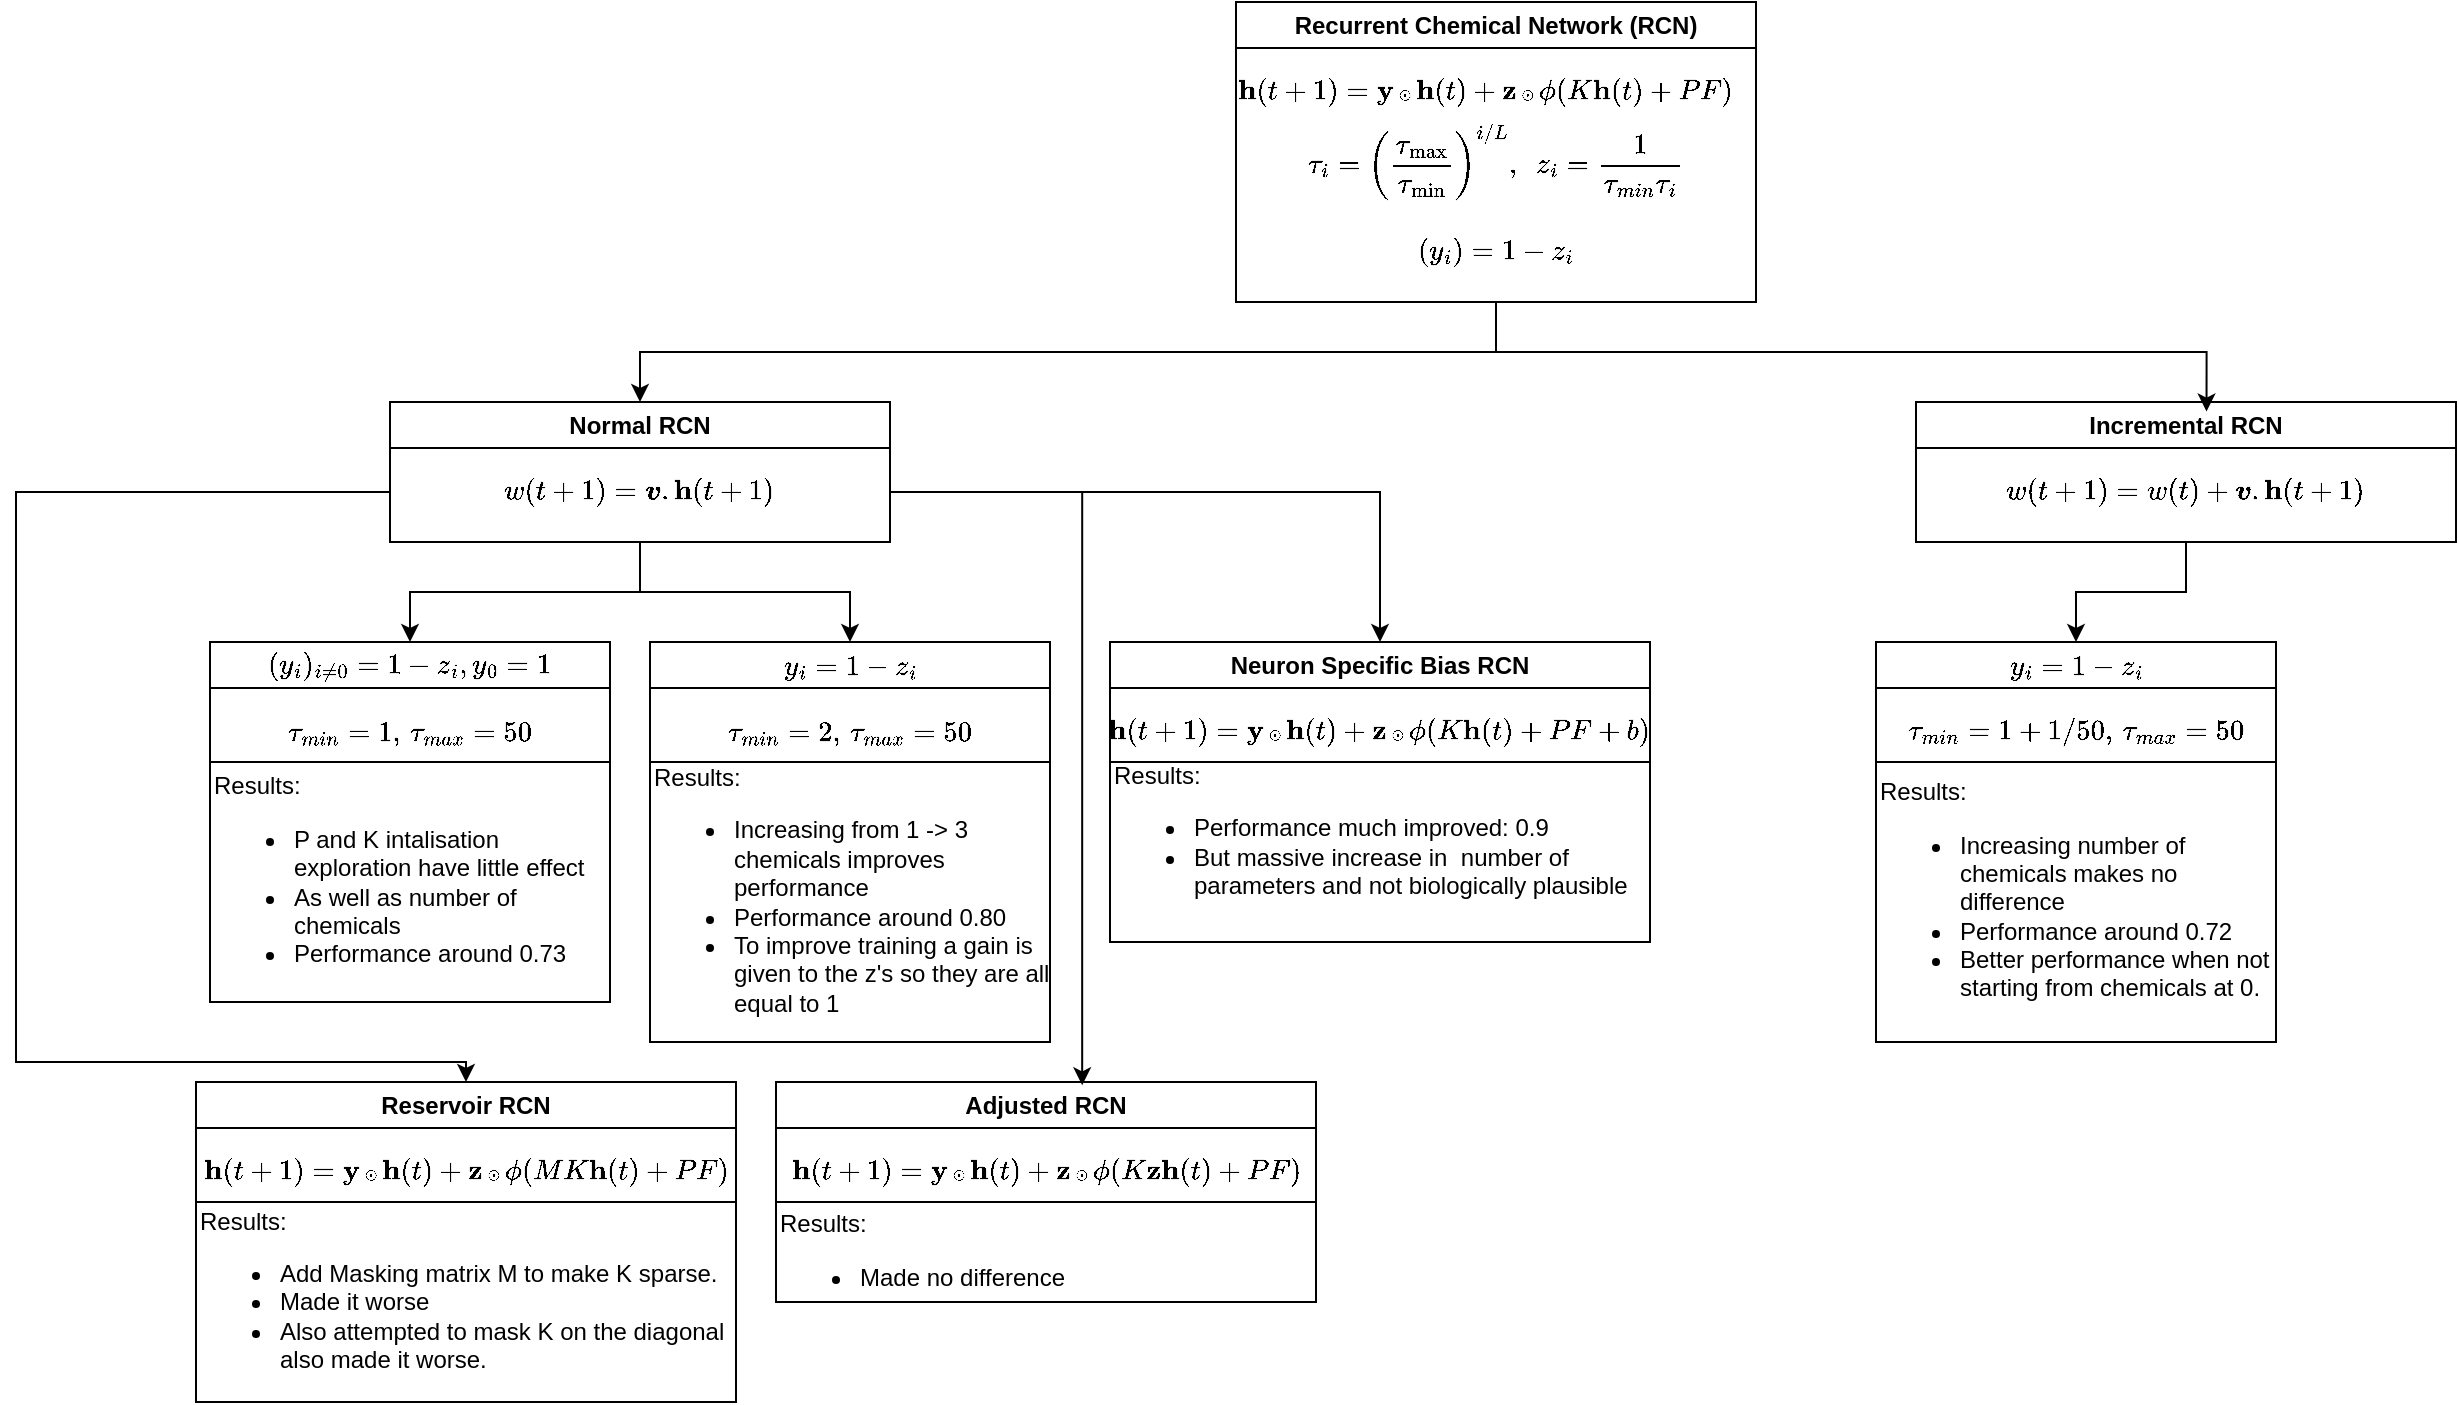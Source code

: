 <mxfile version="26.0.13">
  <diagram id="C5RBs43oDa-KdzZeNtuy" name="Page-1">
    <mxGraphModel dx="2796" dy="2087" grid="1" gridSize="10" guides="1" tooltips="1" connect="1" arrows="1" fold="1" page="1" pageScale="1" pageWidth="827" pageHeight="1169" math="1" shadow="0">
      <root>
        <mxCell id="WIyWlLk6GJQsqaUBKTNV-0" />
        <mxCell id="WIyWlLk6GJQsqaUBKTNV-1" parent="WIyWlLk6GJQsqaUBKTNV-0" />
        <mxCell id="ujOE6NxIJt3HFnxXJlrD-3" style="edgeStyle=orthogonalEdgeStyle;rounded=0;orthogonalLoop=1;jettySize=auto;html=1;exitX=0.5;exitY=1;exitDx=0;exitDy=0;entryX=0.5;entryY=0;entryDx=0;entryDy=0;" edge="1" parent="WIyWlLk6GJQsqaUBKTNV-1" source="ujOE6NxIJt3HFnxXJlrD-9" target="ujOE6NxIJt3HFnxXJlrD-5">
          <mxGeometry relative="1" as="geometry">
            <mxPoint x="340" y="180" as="sourcePoint" />
            <mxPoint x="220" y="240" as="targetPoint" />
          </mxGeometry>
        </mxCell>
        <mxCell id="ujOE6NxIJt3HFnxXJlrD-18" style="edgeStyle=orthogonalEdgeStyle;rounded=0;orthogonalLoop=1;jettySize=auto;html=1;exitX=0.5;exitY=1;exitDx=0;exitDy=0;" edge="1" parent="WIyWlLk6GJQsqaUBKTNV-1" source="ujOE6NxIJt3HFnxXJlrD-5" target="ujOE6NxIJt3HFnxXJlrD-15">
          <mxGeometry relative="1" as="geometry" />
        </mxCell>
        <mxCell id="ujOE6NxIJt3HFnxXJlrD-27" style="edgeStyle=orthogonalEdgeStyle;rounded=0;orthogonalLoop=1;jettySize=auto;html=1;exitX=0.5;exitY=1;exitDx=0;exitDy=0;entryX=0.5;entryY=0;entryDx=0;entryDy=0;" edge="1" parent="WIyWlLk6GJQsqaUBKTNV-1" source="ujOE6NxIJt3HFnxXJlrD-5" target="ujOE6NxIJt3HFnxXJlrD-25">
          <mxGeometry relative="1" as="geometry" />
        </mxCell>
        <mxCell id="ujOE6NxIJt3HFnxXJlrD-5" value="Normal RCN" style="swimlane;whiteSpace=wrap;html=1;" vertex="1" parent="WIyWlLk6GJQsqaUBKTNV-1">
          <mxGeometry x="-183" y="180" width="250" height="70" as="geometry" />
        </mxCell>
        <mxCell id="ujOE6NxIJt3HFnxXJlrD-10" value="$$w(t+1) = \boldsymbol{v} . \mathbf{h}(t+1)$$" style="text;html=1;align=center;verticalAlign=middle;whiteSpace=wrap;rounded=0;" vertex="1" parent="ujOE6NxIJt3HFnxXJlrD-5">
          <mxGeometry y="30" width="250" height="30" as="geometry" />
        </mxCell>
        <mxCell id="ujOE6NxIJt3HFnxXJlrD-9" value="Recurrent Chemical Network (RCN)" style="swimlane;whiteSpace=wrap;html=1;" vertex="1" parent="WIyWlLk6GJQsqaUBKTNV-1">
          <mxGeometry x="240" y="-20" width="260" height="150" as="geometry" />
        </mxCell>
        <mxCell id="ujOE6NxIJt3HFnxXJlrD-8" value="$$\mathbf{h}(t+1) = \mathbf{y}&amp;nbsp;{\, {\scriptscriptstyle \odot}\, } \mathbf{h}(t) + \mathbf{z}{\, {\scriptscriptstyle \odot}\, } \phi(K\mathbf{h}(t) + PF)$$" style="text;html=1;align=center;verticalAlign=middle;whiteSpace=wrap;rounded=0;" vertex="1" parent="ujOE6NxIJt3HFnxXJlrD-9">
          <mxGeometry y="30" width="250" height="30" as="geometry" />
        </mxCell>
        <mxCell id="ujOE6NxIJt3HFnxXJlrD-12" value="&lt;span style=&quot;background-color: transparent; color: light-dark(rgb(0, 0, 0), rgb(255, 255, 255));&quot;&gt;$$\tau_i = \left( {\frac{\tau_{\max}}{\tau_{\min}}} \right)^{i/L}, \, \, \, z_i = \frac{1}{\tau_{min}\tau_i}$$&lt;/span&gt;" style="text;html=1;align=center;verticalAlign=middle;whiteSpace=wrap;rounded=0;" vertex="1" parent="ujOE6NxIJt3HFnxXJlrD-9">
          <mxGeometry y="50" width="260" height="60" as="geometry" />
        </mxCell>
        <mxCell id="ujOE6NxIJt3HFnxXJlrD-13" value="$$(y_i)= 1 - z_i$$" style="text;html=1;align=center;verticalAlign=middle;whiteSpace=wrap;rounded=0;" vertex="1" parent="ujOE6NxIJt3HFnxXJlrD-9">
          <mxGeometry x="45" y="110" width="170" height="30" as="geometry" />
        </mxCell>
        <mxCell id="ujOE6NxIJt3HFnxXJlrD-15" value="&lt;span style=&quot;font-weight: 400;&quot;&gt;$$(y_i)_{i \ne 0} = 1 - z_i, y_0 = 1$$&lt;/span&gt;" style="swimlane;whiteSpace=wrap;html=1;" vertex="1" parent="WIyWlLk6GJQsqaUBKTNV-1">
          <mxGeometry x="-273" y="300" width="200" height="180" as="geometry" />
        </mxCell>
        <mxCell id="ujOE6NxIJt3HFnxXJlrD-16" value="$$\tau_{min}=1, \, \tau_{max}=50$$" style="text;html=1;align=center;verticalAlign=middle;whiteSpace=wrap;rounded=0;" vertex="1" parent="ujOE6NxIJt3HFnxXJlrD-15">
          <mxGeometry x="30" y="30" width="140" height="30" as="geometry" />
        </mxCell>
        <mxCell id="ujOE6NxIJt3HFnxXJlrD-22" value="Results:&lt;div&gt;&lt;ul&gt;&lt;li&gt;P and K intalisation exploration have little effect&lt;/li&gt;&lt;li&gt;As well as number of chemicals&lt;/li&gt;&lt;li&gt;Performance around 0.73&lt;/li&gt;&lt;/ul&gt;&lt;/div&gt;" style="text;html=1;align=left;verticalAlign=middle;whiteSpace=wrap;rounded=0;" vertex="1" parent="ujOE6NxIJt3HFnxXJlrD-15">
          <mxGeometry y="60" width="200" height="120" as="geometry" />
        </mxCell>
        <mxCell id="ujOE6NxIJt3HFnxXJlrD-32" value="" style="endArrow=none;html=1;rounded=0;exitX=0;exitY=0;exitDx=0;exitDy=0;entryX=1;entryY=0;entryDx=0;entryDy=0;" edge="1" parent="ujOE6NxIJt3HFnxXJlrD-15" source="ujOE6NxIJt3HFnxXJlrD-22" target="ujOE6NxIJt3HFnxXJlrD-22">
          <mxGeometry width="50" height="50" relative="1" as="geometry">
            <mxPoint x="340" y="-60" as="sourcePoint" />
            <mxPoint x="390" y="-110" as="targetPoint" />
          </mxGeometry>
        </mxCell>
        <mxCell id="ujOE6NxIJt3HFnxXJlrD-25" value="&lt;span style=&quot;font-weight: 400;&quot;&gt;$$y_i= 1 - z_i$$&lt;/span&gt;" style="swimlane;whiteSpace=wrap;html=1;" vertex="1" parent="WIyWlLk6GJQsqaUBKTNV-1">
          <mxGeometry x="-53" y="300" width="200" height="200" as="geometry" />
        </mxCell>
        <mxCell id="ujOE6NxIJt3HFnxXJlrD-26" value="$$\tau_{min}=2, \, \tau_{max}=50$$" style="text;html=1;align=center;verticalAlign=middle;whiteSpace=wrap;rounded=0;" vertex="1" parent="ujOE6NxIJt3HFnxXJlrD-25">
          <mxGeometry x="30" y="30" width="140" height="30" as="geometry" />
        </mxCell>
        <mxCell id="ujOE6NxIJt3HFnxXJlrD-29" value="Results:&lt;div&gt;&lt;ul&gt;&lt;li&gt;Increasing from 1 -&amp;gt; 3 chemicals improves performance&lt;/li&gt;&lt;li&gt;Performance around 0.80&lt;/li&gt;&lt;li&gt;To improve training a gain is given to the z&#39;s so they are all equal to 1&lt;/li&gt;&lt;/ul&gt;&lt;/div&gt;" style="text;html=1;align=left;verticalAlign=middle;whiteSpace=wrap;rounded=0;" vertex="1" parent="ujOE6NxIJt3HFnxXJlrD-25">
          <mxGeometry y="60" width="200" height="140" as="geometry" />
        </mxCell>
        <mxCell id="ujOE6NxIJt3HFnxXJlrD-55" value="" style="endArrow=none;html=1;rounded=0;exitX=0;exitY=0;exitDx=0;exitDy=0;entryX=1;entryY=0;entryDx=0;entryDy=0;" edge="1" parent="ujOE6NxIJt3HFnxXJlrD-25" source="ujOE6NxIJt3HFnxXJlrD-29" target="ujOE6NxIJt3HFnxXJlrD-29">
          <mxGeometry width="50" height="50" relative="1" as="geometry">
            <mxPoint x="563" y="50" as="sourcePoint" />
            <mxPoint x="203" y="60" as="targetPoint" />
          </mxGeometry>
        </mxCell>
        <mxCell id="ujOE6NxIJt3HFnxXJlrD-33" value="Neuron Specific Bias RCN" style="swimlane;whiteSpace=wrap;html=1;" vertex="1" parent="WIyWlLk6GJQsqaUBKTNV-1">
          <mxGeometry x="177" y="300" width="270" height="150" as="geometry" />
        </mxCell>
        <mxCell id="ujOE6NxIJt3HFnxXJlrD-34" value="$$\mathbf{h}(t+1) = \mathbf{y}&amp;nbsp;{\, {\scriptscriptstyle \odot}\, } \mathbf{h}(t) + \mathbf{z}{\, {\scriptscriptstyle \odot}\, } \phi(K\mathbf{h}(t) + PF +b)$$" style="text;html=1;align=center;verticalAlign=middle;whiteSpace=wrap;rounded=0;" vertex="1" parent="ujOE6NxIJt3HFnxXJlrD-33">
          <mxGeometry y="30" width="270" height="30" as="geometry" />
        </mxCell>
        <mxCell id="ujOE6NxIJt3HFnxXJlrD-36" value="" style="endArrow=none;html=1;rounded=0;exitX=0;exitY=1;exitDx=0;exitDy=0;entryX=1;entryY=1;entryDx=0;entryDy=0;" edge="1" parent="ujOE6NxIJt3HFnxXJlrD-33" source="ujOE6NxIJt3HFnxXJlrD-34" target="ujOE6NxIJt3HFnxXJlrD-34">
          <mxGeometry width="50" height="50" relative="1" as="geometry">
            <mxPoint x="-110" y="-60" as="sourcePoint" />
            <mxPoint x="-60" y="-110" as="targetPoint" />
          </mxGeometry>
        </mxCell>
        <mxCell id="ujOE6NxIJt3HFnxXJlrD-37" value="Results:&lt;div&gt;&lt;ul&gt;&lt;li&gt;Performance much improved: 0.9&lt;/li&gt;&lt;li&gt;But massive increase in&amp;nbsp; number of parameters and not biologically plausible&lt;/li&gt;&lt;/ul&gt;&lt;/div&gt;" style="text;html=1;align=left;verticalAlign=middle;whiteSpace=wrap;rounded=0;" vertex="1" parent="ujOE6NxIJt3HFnxXJlrD-33">
          <mxGeometry y="60" width="270" height="80" as="geometry" />
        </mxCell>
        <mxCell id="ujOE6NxIJt3HFnxXJlrD-35" style="edgeStyle=orthogonalEdgeStyle;rounded=0;orthogonalLoop=1;jettySize=auto;html=1;exitX=1;exitY=0.5;exitDx=0;exitDy=0;entryX=0.5;entryY=0;entryDx=0;entryDy=0;" edge="1" parent="WIyWlLk6GJQsqaUBKTNV-1" source="ujOE6NxIJt3HFnxXJlrD-10" target="ujOE6NxIJt3HFnxXJlrD-33">
          <mxGeometry relative="1" as="geometry" />
        </mxCell>
        <mxCell id="ujOE6NxIJt3HFnxXJlrD-39" value="Reservoir RCN" style="swimlane;whiteSpace=wrap;html=1;" vertex="1" parent="WIyWlLk6GJQsqaUBKTNV-1">
          <mxGeometry x="-280" y="520" width="270" height="160" as="geometry" />
        </mxCell>
        <mxCell id="ujOE6NxIJt3HFnxXJlrD-40" value="&lt;br&gt;&lt;span style=&quot;color: rgb(0, 0, 0); font-family: Helvetica; font-size: 12px; font-style: normal; font-variant-ligatures: normal; font-variant-caps: normal; font-weight: 400; letter-spacing: normal; orphans: 2; text-align: center; text-indent: 0px; text-transform: none; widows: 2; word-spacing: 0px; -webkit-text-stroke-width: 0px; white-space: normal; background-color: rgb(251, 251, 251); text-decoration-thickness: initial; text-decoration-style: initial; text-decoration-color: initial; float: none; display: inline !important;&quot;&gt;$$\mathbf{h}(t+1) = \mathbf{y}&amp;nbsp;{\, {\scriptscriptstyle \odot}\, } \mathbf{h}(t) + \mathbf{z}{\, {\scriptscriptstyle \odot}\, } \phi(MK\mathbf{h}(t) + PF)$$&lt;/span&gt;&lt;div&gt;&lt;br/&gt;&lt;/div&gt;" style="text;html=1;align=center;verticalAlign=middle;whiteSpace=wrap;rounded=0;" vertex="1" parent="ujOE6NxIJt3HFnxXJlrD-39">
          <mxGeometry x="5" y="25" width="260" height="40" as="geometry" />
        </mxCell>
        <mxCell id="ujOE6NxIJt3HFnxXJlrD-42" value="Results:&lt;div&gt;&lt;ul&gt;&lt;li&gt;Add Masking matrix M to make K sparse.&lt;/li&gt;&lt;li&gt;Made it worse&lt;/li&gt;&lt;li&gt;Also attempted to mask K on the diagonal also made it worse.&lt;/li&gt;&lt;/ul&gt;&lt;/div&gt;" style="text;html=1;align=left;verticalAlign=middle;whiteSpace=wrap;rounded=0;" vertex="1" parent="ujOE6NxIJt3HFnxXJlrD-39">
          <mxGeometry y="60" width="270" height="100" as="geometry" />
        </mxCell>
        <mxCell id="ujOE6NxIJt3HFnxXJlrD-41" value="" style="endArrow=none;html=1;rounded=0;" edge="1" parent="WIyWlLk6GJQsqaUBKTNV-1">
          <mxGeometry width="50" height="50" relative="1" as="geometry">
            <mxPoint x="-10" y="580" as="sourcePoint" />
            <mxPoint x="-280" y="580" as="targetPoint" />
          </mxGeometry>
        </mxCell>
        <mxCell id="ujOE6NxIJt3HFnxXJlrD-43" style="edgeStyle=orthogonalEdgeStyle;rounded=0;orthogonalLoop=1;jettySize=auto;html=1;exitX=0;exitY=0.5;exitDx=0;exitDy=0;entryX=0.5;entryY=0;entryDx=0;entryDy=0;" edge="1" parent="WIyWlLk6GJQsqaUBKTNV-1" source="ujOE6NxIJt3HFnxXJlrD-10" target="ujOE6NxIJt3HFnxXJlrD-39">
          <mxGeometry relative="1" as="geometry">
            <mxPoint x="-310" y="530" as="targetPoint" />
            <Array as="points">
              <mxPoint x="-370" y="225" />
              <mxPoint x="-370" y="510" />
            </Array>
          </mxGeometry>
        </mxCell>
        <mxCell id="ujOE6NxIJt3HFnxXJlrD-44" value="Adjusted RCN" style="swimlane;whiteSpace=wrap;html=1;" vertex="1" parent="WIyWlLk6GJQsqaUBKTNV-1">
          <mxGeometry x="10" y="520" width="270" height="110" as="geometry" />
        </mxCell>
        <mxCell id="ujOE6NxIJt3HFnxXJlrD-45" value="$$\mathbf{h}(t+1) = \mathbf{y}&amp;nbsp;{\, {\scriptscriptstyle \odot}\, } \mathbf{h}(t) + \mathbf{z}{\, {\scriptscriptstyle \odot}\, } \phi(K\mathbf{z}\mathbf{h}(t) + PF)$$" style="text;html=1;align=center;verticalAlign=middle;whiteSpace=wrap;rounded=0;" vertex="1" parent="ujOE6NxIJt3HFnxXJlrD-44">
          <mxGeometry x="10" y="30" width="250" height="30" as="geometry" />
        </mxCell>
        <mxCell id="ujOE6NxIJt3HFnxXJlrD-47" value="Results:&lt;div&gt;&lt;ul&gt;&lt;li&gt;Made no difference&lt;/li&gt;&lt;/ul&gt;&lt;/div&gt;" style="text;html=1;align=left;verticalAlign=middle;whiteSpace=wrap;rounded=0;" vertex="1" parent="ujOE6NxIJt3HFnxXJlrD-44">
          <mxGeometry y="60" width="270" height="60" as="geometry" />
        </mxCell>
        <mxCell id="ujOE6NxIJt3HFnxXJlrD-46" value="" style="endArrow=none;html=1;rounded=0;" edge="1" parent="WIyWlLk6GJQsqaUBKTNV-1">
          <mxGeometry width="50" height="50" relative="1" as="geometry">
            <mxPoint x="280" y="580" as="sourcePoint" />
            <mxPoint x="10" y="580" as="targetPoint" />
          </mxGeometry>
        </mxCell>
        <mxCell id="ujOE6NxIJt3HFnxXJlrD-48" style="edgeStyle=orthogonalEdgeStyle;rounded=0;orthogonalLoop=1;jettySize=auto;html=1;exitX=1;exitY=0.5;exitDx=0;exitDy=0;entryX=0.567;entryY=0.015;entryDx=0;entryDy=0;entryPerimeter=0;" edge="1" parent="WIyWlLk6GJQsqaUBKTNV-1" source="ujOE6NxIJt3HFnxXJlrD-10" target="ujOE6NxIJt3HFnxXJlrD-44">
          <mxGeometry relative="1" as="geometry" />
        </mxCell>
        <mxCell id="ujOE6NxIJt3HFnxXJlrD-60" style="edgeStyle=orthogonalEdgeStyle;rounded=0;orthogonalLoop=1;jettySize=auto;html=1;exitX=0.5;exitY=1;exitDx=0;exitDy=0;entryX=0.5;entryY=0;entryDx=0;entryDy=0;" edge="1" parent="WIyWlLk6GJQsqaUBKTNV-1" source="ujOE6NxIJt3HFnxXJlrD-50" target="ujOE6NxIJt3HFnxXJlrD-56">
          <mxGeometry relative="1" as="geometry" />
        </mxCell>
        <mxCell id="ujOE6NxIJt3HFnxXJlrD-50" value="Incremental RCN" style="swimlane;whiteSpace=wrap;html=1;" vertex="1" parent="WIyWlLk6GJQsqaUBKTNV-1">
          <mxGeometry x="580" y="180" width="270" height="70" as="geometry" />
        </mxCell>
        <mxCell id="ujOE6NxIJt3HFnxXJlrD-52" value="$$w(t+1) = w(t) + \boldsymbol{v} . \mathbf{h}(t+1)$$" style="text;html=1;align=center;verticalAlign=middle;whiteSpace=wrap;rounded=0;" vertex="1" parent="ujOE6NxIJt3HFnxXJlrD-50">
          <mxGeometry x="10" y="30" width="250" height="30" as="geometry" />
        </mxCell>
        <mxCell id="ujOE6NxIJt3HFnxXJlrD-54" style="edgeStyle=orthogonalEdgeStyle;rounded=0;orthogonalLoop=1;jettySize=auto;html=1;exitX=0.5;exitY=1;exitDx=0;exitDy=0;entryX=0.538;entryY=0.068;entryDx=0;entryDy=0;entryPerimeter=0;" edge="1" parent="WIyWlLk6GJQsqaUBKTNV-1" source="ujOE6NxIJt3HFnxXJlrD-9" target="ujOE6NxIJt3HFnxXJlrD-50">
          <mxGeometry relative="1" as="geometry" />
        </mxCell>
        <mxCell id="ujOE6NxIJt3HFnxXJlrD-56" value="&lt;span style=&quot;font-weight: 400;&quot;&gt;$$y_i= 1 - z_i$$&lt;/span&gt;" style="swimlane;whiteSpace=wrap;html=1;" vertex="1" parent="WIyWlLk6GJQsqaUBKTNV-1">
          <mxGeometry x="560" y="300" width="200" height="200" as="geometry" />
        </mxCell>
        <mxCell id="ujOE6NxIJt3HFnxXJlrD-57" value="$$\tau_{min}=1+1/50, \, \tau_{max}=50$$" style="text;html=1;align=center;verticalAlign=middle;whiteSpace=wrap;rounded=0;" vertex="1" parent="ujOE6NxIJt3HFnxXJlrD-56">
          <mxGeometry x="30" y="30" width="140" height="30" as="geometry" />
        </mxCell>
        <mxCell id="ujOE6NxIJt3HFnxXJlrD-58" value="Results:&lt;div&gt;&lt;ul&gt;&lt;li&gt;Increasing number of chemicals makes no difference&lt;/li&gt;&lt;li&gt;Performance around 0.72&lt;/li&gt;&lt;li&gt;Better performance when not starting from chemicals at 0.&lt;/li&gt;&lt;/ul&gt;&lt;/div&gt;" style="text;html=1;align=left;verticalAlign=middle;whiteSpace=wrap;rounded=0;" vertex="1" parent="ujOE6NxIJt3HFnxXJlrD-56">
          <mxGeometry y="60" width="200" height="140" as="geometry" />
        </mxCell>
        <mxCell id="ujOE6NxIJt3HFnxXJlrD-59" value="" style="endArrow=none;html=1;rounded=0;exitX=0;exitY=0;exitDx=0;exitDy=0;entryX=1;entryY=0;entryDx=0;entryDy=0;" edge="1" parent="ujOE6NxIJt3HFnxXJlrD-56" source="ujOE6NxIJt3HFnxXJlrD-58" target="ujOE6NxIJt3HFnxXJlrD-58">
          <mxGeometry width="50" height="50" relative="1" as="geometry">
            <mxPoint x="563" y="50" as="sourcePoint" />
            <mxPoint x="203" y="60" as="targetPoint" />
          </mxGeometry>
        </mxCell>
      </root>
    </mxGraphModel>
  </diagram>
</mxfile>
